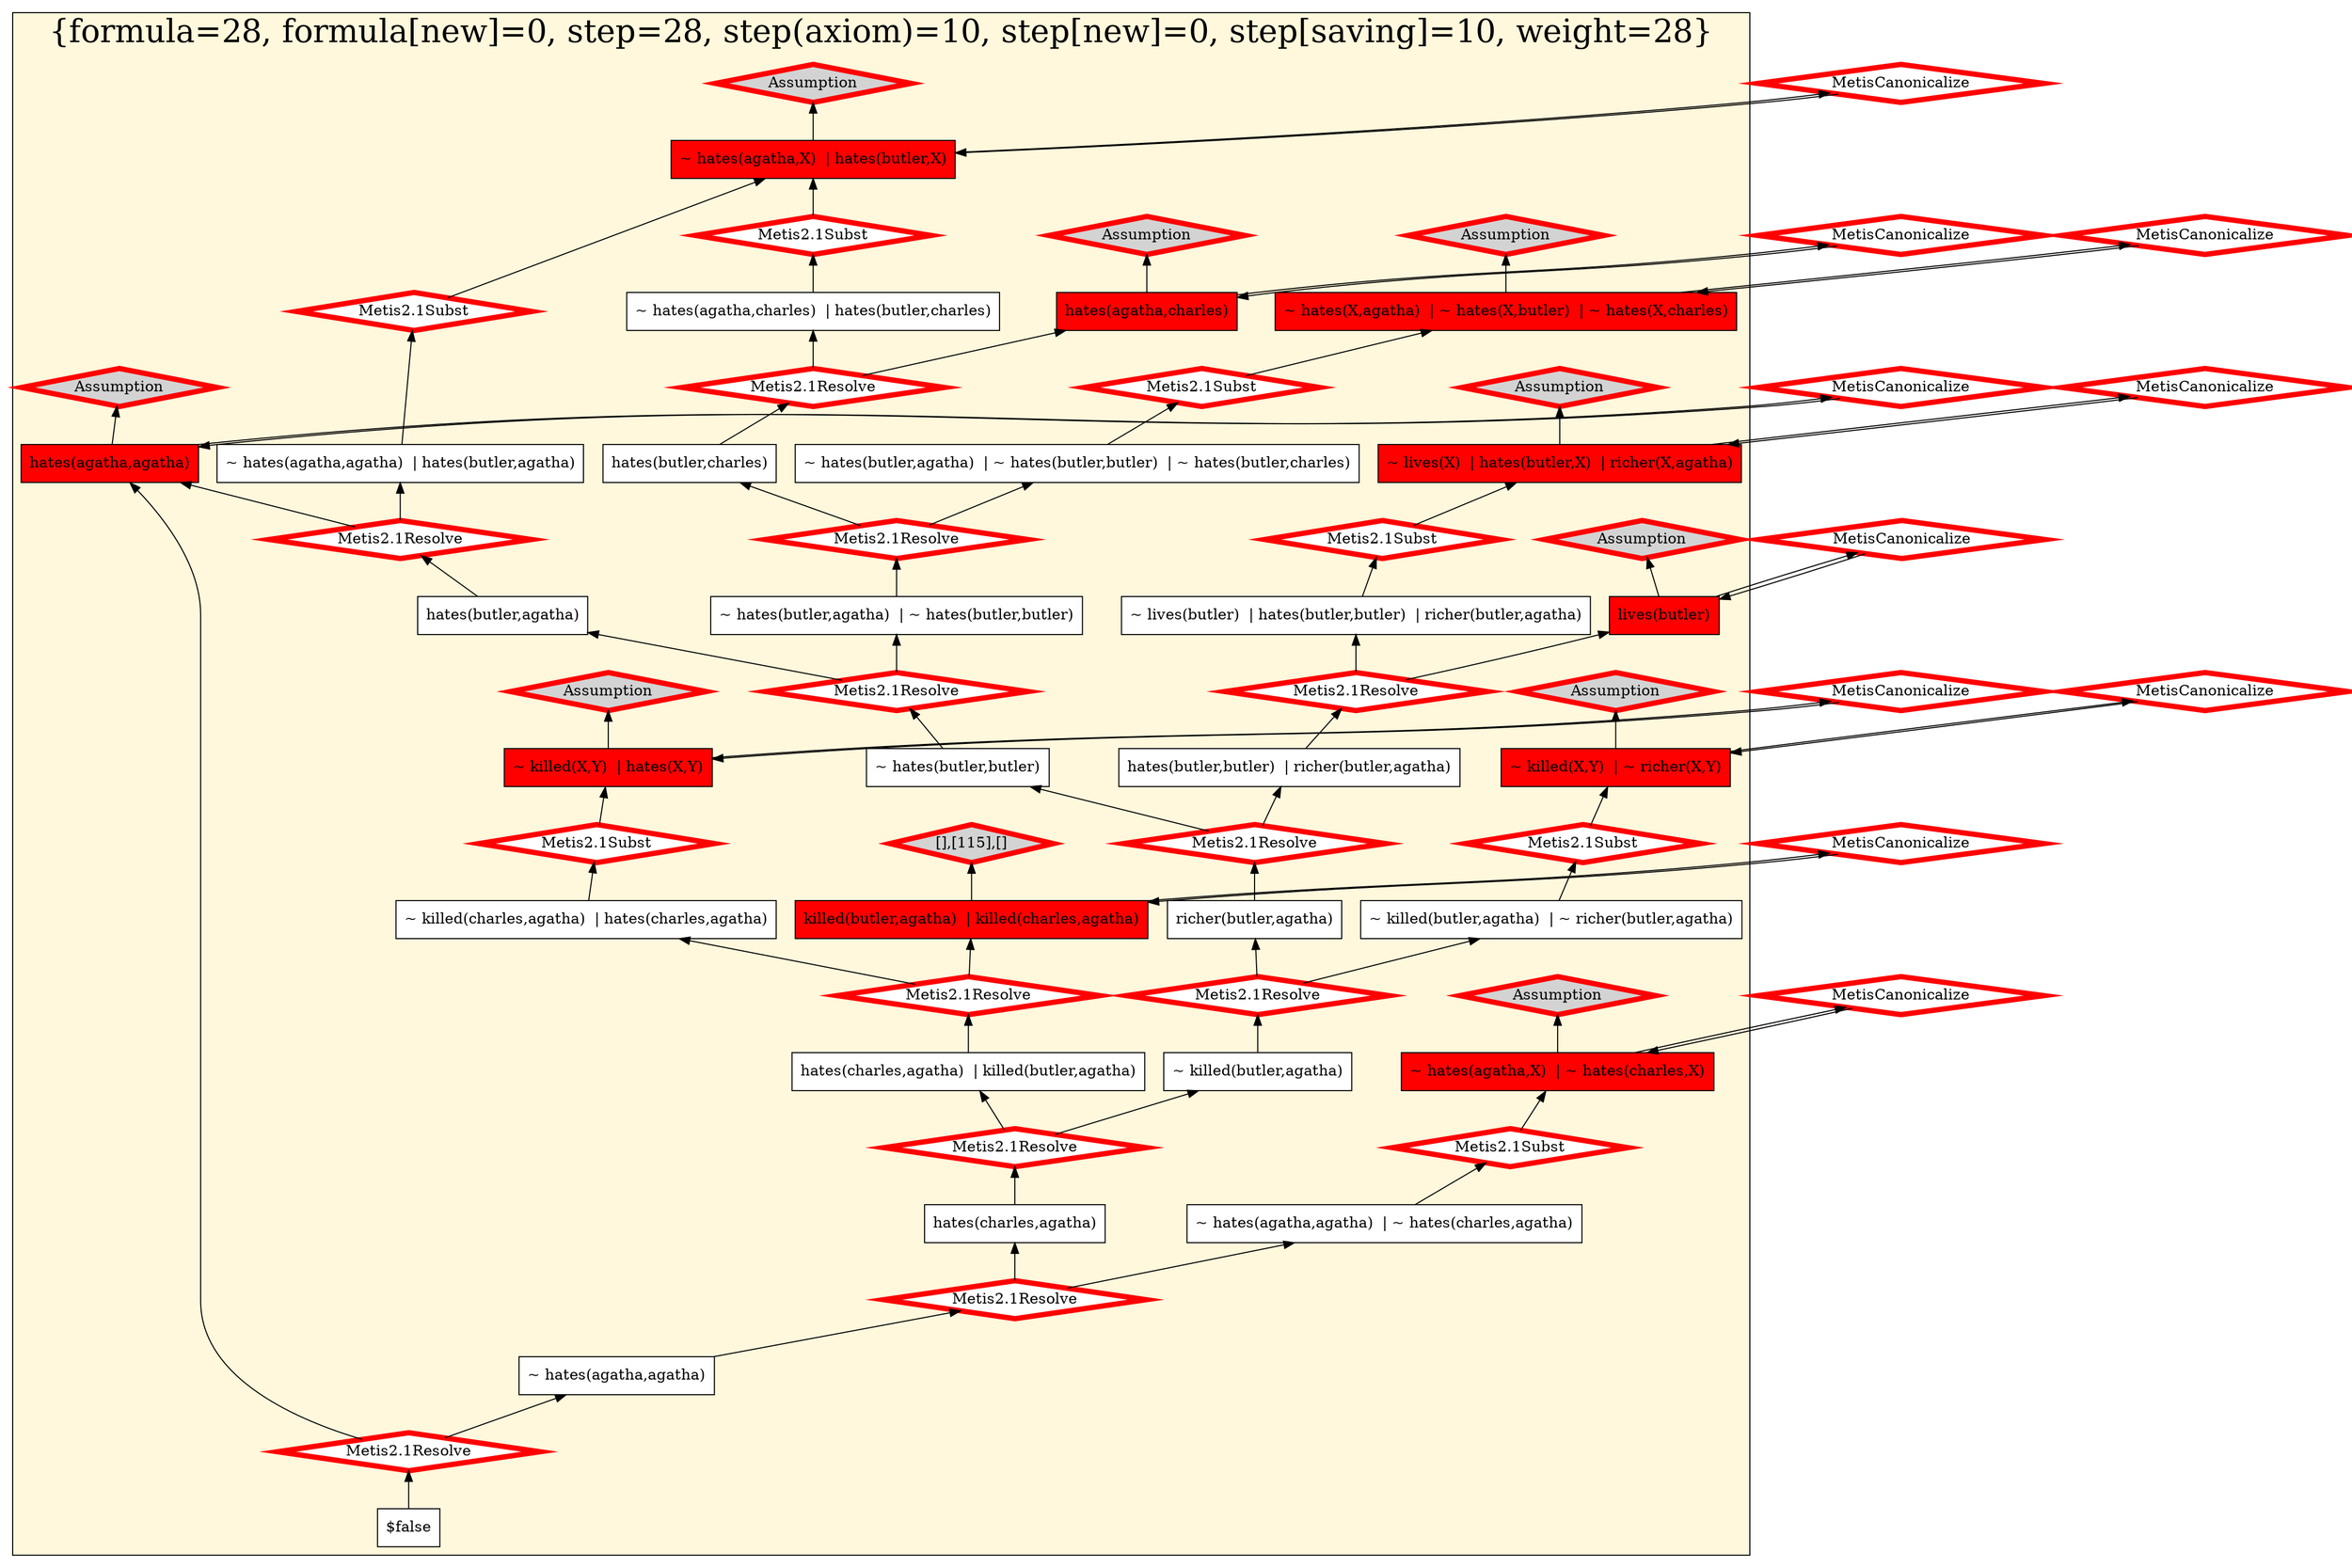digraph g 
{ rankdir=BT;
   
  "x_206" [ color="black" shape="box" label="hates(butler,agatha)" fillcolor="white" style="filled"  ];
  "x_3" [ color="black" shape="box" label="lives(butler)" fillcolor="red" style="filled"  ];
  "x_392" [ color="black" shape="box" label="~ hates(X,agatha)  | ~ hates(X,butler)  | ~ hates(X,charles)" fillcolor="red" style="filled"  ];
  "x_225" [ color="black" shape="box" label="hates(agatha,charles)" fillcolor="red" style="filled"  ];
  "x_213" [ color="black" shape="box" label="~ lives(X)  | richer(X,agatha)  | hates(butler,X)" fillcolor="red" style="filled"  ];
  "x_148" [ color="black" shape="box" label="richer(butler,agatha)" fillcolor="white" style="filled"  ];
  "x_336" [ color="black" shape="box" label="hates(agatha,agatha)" fillcolor="red" style="filled"  ];
  "x_82" [ color="black" shape="box" label="~ hates(agatha,X)  | hates(butler,X)" fillcolor="red" style="filled"  ];
  "x_38" [ color="black" shape="box" label="~ hates(agatha,agatha)  | ~ hates(charles,agatha)" fillcolor="white" style="filled"  ];
  "x_152" [ color="black" shape="box" label="hates(butler,charles)" fillcolor="white" style="filled"  ];
  "x_39" [ color="black" shape="box" label="~ killed(X,Y)  | hates(X,Y)" fillcolor="red" style="filled"  ];
  "x_390" [ color="black" shape="box" label="~ killed(X,Y)  | ~ richer(X,Y)" fillcolor="red" style="filled"  ];
  "x_39" [ color="black" shape="box" label="~ killed(X,Y)  | hates(X,Y)" fillcolor="red" style="filled"  ];
  "x_231" [ color="black" shape="box" label="~ hates(agatha,agatha)" fillcolor="white" style="filled"  ];
  "x_234" [ color="black" shape="box" label="~ killed(charles,agatha)  | hates(charles,agatha)" fillcolor="white" style="filled"  ];
  "x_392" [ color="black" shape="box" label="~ hates(X,agatha)  | ~ hates(X,butler)  | ~ hates(X,charles)" fillcolor="red" style="filled"  ];
  "x_213" [ color="black" shape="box" label="~ lives(X)  | hates(butler,X)  | richer(X,agatha)" fillcolor="red" style="filled"  ];
  "x_82" [ color="black" shape="box" label="~ hates(agatha,X)  | hates(butler,X)" fillcolor="red" style="filled"  ];
  "x_211" [ color="black" shape="box" label="~ killed(butler,agatha)" fillcolor="white" style="filled"  ];
  "x_266" [ color="black" shape="box" label="~ hates(agatha,charles)  | hates(butler,charles)" fillcolor="white" style="filled"  ];
  "x_128" [ color="black" shape="box" label="~ hates(agatha,agatha)  | hates(butler,agatha)" fillcolor="white" style="filled"  ];
  "x_130" [ color="black" shape="box" label="hates(butler,butler)  | richer(butler,agatha)" fillcolor="white" style="filled"  ];
  "x_439" [ color="black" shape="box" label="~ killed(butler,agatha)  | ~ richer(butler,agatha)" fillcolor="white" style="filled"  ];
  "x_125" [ color="black" shape="box" label="hates(charles,agatha)" fillcolor="white" style="filled"  ];
  "x_183" [ color="black" shape="box" label="~ lives(butler)  | hates(butler,butler)  | richer(butler,agatha)" fillcolor="white" style="filled"  ];
  "x_336" [ color="black" shape="box" label="hates(agatha,agatha)" fillcolor="red" style="filled"  ];
  "x_383" [ color="black" shape="box" label="~ hates(agatha,X)  | ~ hates(charles,X)" fillcolor="red" style="filled"  ];
  "x_185" [ color="black" shape="box" label="~ hates(butler,agatha)  | ~ hates(butler,butler)  | ~ hates(butler,charles)" fillcolor="white" style="filled"  ];
  "x_225" [ color="black" shape="box" label="hates(agatha,charles)" fillcolor="red" style="filled"  ];
  "x_115" [ color="black" shape="box" label="killed(butler,agatha)  | killed(charles,agatha)" fillcolor="red" style="filled"  ];
  "x_2" [ color="black" shape="box" label="$false" fillcolor="white" style="filled"  ];
  "x_224" [ color="black" shape="box" label="hates(charles,agatha)  | killed(butler,agatha)" fillcolor="white" style="filled"  ];
  "x_390" [ color="black" shape="box" label="~ killed(X,Y)  | ~ richer(X,Y)" fillcolor="red" style="filled"  ];
  "x_115" [ color="black" shape="box" label="killed(butler,agatha)  | killed(charles,agatha)" fillcolor="red" style="filled"  ];
  "x_3" [ color="black" shape="box" label="lives(butler)" fillcolor="red" style="filled"  ];
  "x_383" [ color="black" shape="box" label="~ hates(agatha,X)  | ~ hates(charles,X)" fillcolor="red" style="filled"  ];
  "x_98" [ color="black" shape="box" label="~ hates(butler,butler)" fillcolor="white" style="filled"  ];
  "x_379" [ color="black" shape="box" label="~ hates(butler,agatha)  | ~ hates(butler,butler)" fillcolor="white" style="filled"  ];
  "-7f2be617:1240b4a10d1:-47af" [ URL="http://browser.inference-web.org/iwbrowser/BrowseNodeSet?url=http%3A%2F%2Finference-web.org%2Fproofs%2Ftptp%2FSolutions%2FPUZ%2FPUZ001-1%2FMetis---2.2%2Fanswer.owl%23ns_refute_0_15" color="red" shape="diamond" label="Metis2.1Resolve" fillcolor="white" style="filled" penwidth="5"  ];
  "x_152" -> "-7f2be617:1240b4a10d1:-47af";
  "-7f2be617:1240b4a10d1:-47af" -> "x_225";
  "-7f2be617:1240b4a10d1:-47af" -> "x_266";
  "-7f2be617:1240b4a10d1:-4774" [ URL="http://browser.inference-web.org/iwbrowser/BrowseNodeSet?url=http%3A%2F%2Finference-web.org%2Fproofs%2Ftptp%2FSolutions%2FPUZ%2FPUZ001-1%2FMetis---2.2%2Fanswer.owl%23ns_butler" color="red" shape="diamond" label="Assumption" fillcolor="lightgrey" style="filled" penwidth="5"  ];
  "x_3" -> "-7f2be617:1240b4a10d1:-4774";
  "-7f2be617:1240b4a10d1:-47a6" [ URL="http://browser.inference-web.org/iwbrowser/BrowseNodeSet?url=http%3A%2F%2Finference-web.org%2Fproofs%2Ftptp%2FSolutions%2FPUZ%2FPUZ001-1%2FMetis---2.2%2Fanswer.owl%23ns_refute_0_13" color="red" shape="diamond" label="MetisCanonicalize" fillcolor="white" style="filled" penwidth="5"  ];
  "x_82" -> "-7f2be617:1240b4a10d1:-47a6";
  "-7f2be617:1240b4a10d1:-47a6" -> "x_82";
  "-7f2be617:1240b4a10d1:-477f" [ URL="http://browser.inference-web.org/iwbrowser/BrowseNodeSet?url=http%3A%2F%2Finference-web.org%2Fproofs%2Ftptp%2FSolutions%2FPUZ%2FPUZ001-1%2FMetis---2.2%2Fanswer.owl%23ns_refute_0_9" color="red" shape="diamond" label="MetisCanonicalize" fillcolor="white" style="filled" penwidth="5"  ];
  "x_213" -> "-7f2be617:1240b4a10d1:-477f";
  "-7f2be617:1240b4a10d1:-477f" -> "x_213";
  "-7f2be617:1240b4a10d1:-4764" [ URL="http://browser.inference-web.org/iwbrowser/BrowseNodeSet?url=http%3A%2F%2Finference-web.org%2Fproofs%2Ftptp%2FSolutions%2FPUZ%2FPUZ001-1%2FMetis---2.2%2Fanswer.owl%23ns_killer_hates_victim" color="red" shape="diamond" label="Assumption" fillcolor="lightgrey" style="filled" penwidth="5"  ];
  "x_39" -> "-7f2be617:1240b4a10d1:-4764";
  "-7f2be617:1240b4a10d1:-47b6" [ URL="http://browser.inference-web.org/iwbrowser/BrowseNodeSet?url=http%3A%2F%2Finference-web.org%2Fproofs%2Ftptp%2FSolutions%2FPUZ%2FPUZ001-1%2FMetis---2.2%2Fanswer.owl%23ns_refute_0_16" color="red" shape="diamond" label="MetisCanonicalize" fillcolor="white" style="filled" penwidth="5"  ];
  "x_392" -> "-7f2be617:1240b4a10d1:-47b6";
  "-7f2be617:1240b4a10d1:-47b6" -> "x_392";
  "-7f2be617:1240b4a10d1:-47bf" [ URL="http://browser.inference-web.org/iwbrowser/BrowseNodeSet?url=http%3A%2F%2Finference-web.org%2Fproofs%2Ftptp%2FSolutions%2FPUZ%2FPUZ001-1%2FMetis---2.2%2Fanswer.owl%23ns_refute_0_18" color="red" shape="diamond" label="Metis2.1Resolve" fillcolor="white" style="filled" penwidth="5"  ];
  "x_379" -> "-7f2be617:1240b4a10d1:-47bf";
  "-7f2be617:1240b4a10d1:-47bf" -> "x_152";
  "-7f2be617:1240b4a10d1:-47bf" -> "x_185";
  "-7f2be617:1240b4a10d1:-478f" [ URL="http://browser.inference-web.org/iwbrowser/BrowseNodeSet?url=http%3A%2F%2Finference-web.org%2Fproofs%2Ftptp%2FSolutions%2FPUZ%2FPUZ001-1%2FMetis---2.2%2Fanswer.owl%23ns_refute_0_19" color="red" shape="diamond" label="MetisCanonicalize" fillcolor="white" style="filled" penwidth="5"  ];
  "x_336" -> "-7f2be617:1240b4a10d1:-478f";
  "-7f2be617:1240b4a10d1:-478f" -> "x_336";
  "-7f2be617:1240b4a10d1:-477b" [ URL="http://browser.inference-web.org/iwbrowser/BrowseNodeSet?url=http%3A%2F%2Finference-web.org%2Fproofs%2Ftptp%2FSolutions%2FPUZ%2FPUZ001-1%2FMetis---2.2%2Fanswer.owl%23ns_butler_hates_poor" color="red" shape="diamond" label="Assumption" fillcolor="lightgrey" style="filled" penwidth="5"  ];
  "x_213" -> "-7f2be617:1240b4a10d1:-477b";
  "-7f2be617:1240b4a10d1:-479f" [ URL="http://browser.inference-web.org/iwbrowser/BrowseNodeSet?url=http%3A%2F%2Finference-web.org%2Fproofs%2Ftptp%2FSolutions%2FPUZ%2FPUZ001-1%2FMetis---2.2%2Fanswer.owl%23ns_refute_0_12" color="red" shape="diamond" label="MetisCanonicalize" fillcolor="white" style="filled" penwidth="5"  ];
  "x_225" -> "-7f2be617:1240b4a10d1:-479f";
  "-7f2be617:1240b4a10d1:-479f" -> "x_225";
  "-7f2be617:1240b4a10d1:-4793" [ URL="http://browser.inference-web.org/iwbrowser/BrowseNodeSet?url=http%3A%2F%2Finference-web.org%2Fproofs%2Ftptp%2FSolutions%2FPUZ%2FPUZ001-1%2FMetis---2.2%2Fanswer.owl%23ns_refute_0_20" color="red" shape="diamond" label="Metis2.1Subst" fillcolor="white" style="filled" penwidth="5"  ];
  "x_128" -> "-7f2be617:1240b4a10d1:-4793";
  "-7f2be617:1240b4a10d1:-4793" -> "x_82";
  "-7f2be617:1240b4a10d1:-476c" [ URL="http://browser.inference-web.org/iwbrowser/BrowseNodeSet?url=http%3A%2F%2Finference-web.org%2Fproofs%2Ftptp%2FSolutions%2FPUZ%2FPUZ001-1%2FMetis---2.2%2Fanswer.owl%23ns_refute_0_4" color="red" shape="diamond" label="Metis2.1Subst" fillcolor="white" style="filled" penwidth="5"  ];
  "x_234" -> "-7f2be617:1240b4a10d1:-476c";
  "-7f2be617:1240b4a10d1:-476c" -> "x_39";
  "-7f2be617:1240b4a10d1:-4768" [ URL="http://browser.inference-web.org/iwbrowser/BrowseNodeSet?url=http%3A%2F%2Finference-web.org%2Fproofs%2Ftptp%2FSolutions%2FPUZ%2FPUZ001-1%2FMetis---2.2%2Fanswer.owl%23ns_refute_0_3" color="red" shape="diamond" label="MetisCanonicalize" fillcolor="white" style="filled" penwidth="5"  ];
  "x_39" -> "-7f2be617:1240b4a10d1:-4768";
  "-7f2be617:1240b4a10d1:-4768" -> "x_39";
  "-7f2be617:1240b4a10d1:-47c9" [ URL="http://browser.inference-web.org/iwbrowser/BrowseNodeSet?url=http%3A%2F%2Finference-web.org%2Fproofs%2Ftptp%2FSolutions%2FPUZ%2FPUZ001-1%2FMetis---2.2%2Fanswer.owl%23ns_refute_0_23" color="red" shape="diamond" label="Metis2.1Resolve" fillcolor="white" style="filled" penwidth="5"  ];
  "x_148" -> "-7f2be617:1240b4a10d1:-47c9";
  "-7f2be617:1240b4a10d1:-47c9" -> "x_98";
  "-7f2be617:1240b4a10d1:-47c9" -> "x_130";
  "-7f2be617:1240b4a10d1:-47d0" [ URL="http://browser.inference-web.org/iwbrowser/BrowseNodeSet?url=http%3A%2F%2Finference-web.org%2Fproofs%2Ftptp%2FSolutions%2FPUZ%2FPUZ001-1%2FMetis---2.2%2Fanswer.owl%23ns_refute_0_6" color="red" shape="diamond" label="MetisCanonicalize" fillcolor="white" style="filled" penwidth="5"  ];
  "x_390" -> "-7f2be617:1240b4a10d1:-47d0";
  "-7f2be617:1240b4a10d1:-47d0" -> "x_390";
  "-7f2be617:1240b4a10d1:-47c4" [ URL="http://browser.inference-web.org/iwbrowser/BrowseNodeSet?url=http%3A%2F%2Finference-web.org%2Fproofs%2Ftptp%2FSolutions%2FPUZ%2FPUZ001-1%2FMetis---2.2%2Fanswer.owl%23ns_refute_0_22" color="red" shape="diamond" label="Metis2.1Resolve" fillcolor="white" style="filled" penwidth="5"  ];
  "x_98" -> "-7f2be617:1240b4a10d1:-47c4";
  "-7f2be617:1240b4a10d1:-47c4" -> "x_206";
  "-7f2be617:1240b4a10d1:-47c4" -> "x_379";
  "-7f2be617:1240b4a10d1:-47d9" [ URL="http://browser.inference-web.org/iwbrowser/BrowseNodeSet?url=http%3A%2F%2Finference-web.org%2Fproofs%2Ftptp%2FSolutions%2FPUZ%2FPUZ001-1%2FMetis---2.2%2Fanswer.owl%23ns_refute_0_24" color="red" shape="diamond" label="Metis2.1Resolve" fillcolor="white" style="filled" penwidth="5"  ];
  "x_211" -> "-7f2be617:1240b4a10d1:-47d9";
  "-7f2be617:1240b4a10d1:-47d9" -> "x_148";
  "-7f2be617:1240b4a10d1:-47d9" -> "x_439";
  "-7f2be617:1240b4a10d1:-4778" [ URL="http://browser.inference-web.org/iwbrowser/BrowseNodeSet?url=http%3A%2F%2Finference-web.org%2Fproofs%2Ftptp%2FSolutions%2FPUZ%2FPUZ001-1%2FMetis---2.2%2Fanswer.owl%23ns_refute_0_8" color="red" shape="diamond" label="MetisCanonicalize" fillcolor="white" style="filled" penwidth="5"  ];
  "x_3" -> "-7f2be617:1240b4a10d1:-4778";
  "-7f2be617:1240b4a10d1:-4778" -> "x_3";
  "-7f2be617:1240b4a10d1:-47aa" [ URL="http://browser.inference-web.org/iwbrowser/BrowseNodeSet?url=http%3A%2F%2Finference-web.org%2Fproofs%2Ftptp%2FSolutions%2FPUZ%2FPUZ001-1%2FMetis---2.2%2Fanswer.owl%23ns_refute_0_14" color="red" shape="diamond" label="Metis2.1Subst" fillcolor="white" style="filled" penwidth="5"  ];
  "x_266" -> "-7f2be617:1240b4a10d1:-47aa";
  "-7f2be617:1240b4a10d1:-47aa" -> "x_82";
  "-7f2be617:1240b4a10d1:-47d4" [ URL="http://browser.inference-web.org/iwbrowser/BrowseNodeSet?url=http%3A%2F%2Finference-web.org%2Fproofs%2Ftptp%2FSolutions%2FPUZ%2FPUZ001-1%2FMetis---2.2%2Fanswer.owl%23ns_refute_0_7" color="red" shape="diamond" label="Metis2.1Subst" fillcolor="white" style="filled" penwidth="5"  ];
  "x_439" -> "-7f2be617:1240b4a10d1:-47d4";
  "-7f2be617:1240b4a10d1:-47d4" -> "x_390";
  "-7f2be617:1240b4a10d1:-47a2" [ URL="http://browser.inference-web.org/iwbrowser/BrowseNodeSet?url=http%3A%2F%2Finference-web.org%2Fproofs%2Ftptp%2FSolutions%2FPUZ%2FPUZ001-1%2FMetis---2.2%2Fanswer.owl%23ns_same_hates" color="red" shape="diamond" label="Assumption" fillcolor="lightgrey" style="filled" penwidth="5"  ];
  "x_82" -> "-7f2be617:1240b4a10d1:-47a2";
  "-7f2be617:1240b4a10d1:-4783" [ URL="http://browser.inference-web.org/iwbrowser/BrowseNodeSet?url=http%3A%2F%2Finference-web.org%2Fproofs%2Ftptp%2FSolutions%2FPUZ%2FPUZ001-1%2FMetis---2.2%2Fanswer.owl%23ns_refute_0_10" color="red" shape="diamond" label="Metis2.1Subst" fillcolor="white" style="filled" penwidth="5"  ];
  "x_183" -> "-7f2be617:1240b4a10d1:-4783";
  "-7f2be617:1240b4a10d1:-4783" -> "x_213";
  "-7f2be617:1240b4a10d1:-4761" [ URL="http://browser.inference-web.org/iwbrowser/BrowseNodeSet?url=http%3A%2F%2Finference-web.org%2Fproofs%2Ftptp%2FSolutions%2FPUZ%2FPUZ001-1%2FMetis---2.2%2Fanswer.owl%23ns_refute_0_2" color="red" shape="diamond" label="MetisCanonicalize" fillcolor="white" style="filled" penwidth="5"  ];
  "x_115" -> "-7f2be617:1240b4a10d1:-4761";
  "-7f2be617:1240b4a10d1:-4761" -> "x_115";
  "-7f2be617:1240b4a10d1:-47ba" [ URL="http://browser.inference-web.org/iwbrowser/BrowseNodeSet?url=http%3A%2F%2Finference-web.org%2Fproofs%2Ftptp%2FSolutions%2FPUZ%2FPUZ001-1%2FMetis---2.2%2Fanswer.owl%23ns_refute_0_17" color="red" shape="diamond" label="Metis2.1Subst" fillcolor="white" style="filled" penwidth="5"  ];
  "x_185" -> "-7f2be617:1240b4a10d1:-47ba";
  "-7f2be617:1240b4a10d1:-47ba" -> "x_392";
  "-7f2be617:1240b4a10d1:-479b" [ URL="http://browser.inference-web.org/iwbrowser/BrowseNodeSet?url=http%3A%2F%2Finference-web.org%2Fproofs%2Ftptp%2FSolutions%2FPUZ%2FPUZ001-1%2FMetis---2.2%2Fanswer.owl%23ns_agatha_hates_charles" color="red" shape="diamond" label="Assumption" fillcolor="lightgrey" style="filled" penwidth="5"  ];
  "x_225" -> "-7f2be617:1240b4a10d1:-479b";
  "-7f2be617:1240b4a10d1:-4771" [ URL="http://browser.inference-web.org/iwbrowser/BrowseNodeSet?url=http%3A%2F%2Finference-web.org%2Fproofs%2Ftptp%2FSolutions%2FPUZ%2FPUZ001-1%2FMetis---2.2%2Fanswer.owl%23ns_refute_0_5" color="red" shape="diamond" label="Metis2.1Resolve" fillcolor="white" style="filled" penwidth="5"  ];
  "x_224" -> "-7f2be617:1240b4a10d1:-4771";
  "-7f2be617:1240b4a10d1:-4771" -> "x_115";
  "-7f2be617:1240b4a10d1:-4771" -> "x_234";
  "-7f2be617:1240b4a10d1:-47e5" [ URL="http://browser.inference-web.org/iwbrowser/BrowseNodeSet?url=http%3A%2F%2Finference-web.org%2Fproofs%2Ftptp%2FSolutions%2FPUZ%2FPUZ001-1%2FMetis---2.2%2Fanswer.owl%23ns_refute_0_0" color="red" shape="diamond" label="MetisCanonicalize" fillcolor="white" style="filled" penwidth="5"  ];
  "x_383" -> "-7f2be617:1240b4a10d1:-47e5";
  "-7f2be617:1240b4a10d1:-47e5" -> "x_383";
  "-7f2be617:1240b4a10d1:-47b2" [ URL="http://browser.inference-web.org/iwbrowser/BrowseNodeSet?url=http%3A%2F%2Finference-web.org%2Fproofs%2Ftptp%2FSolutions%2FPUZ%2FPUZ001-1%2FMetis---2.2%2Fanswer.owl%23ns_no_one_hates_everyone" color="red" shape="diamond" label="Assumption" fillcolor="lightgrey" style="filled" penwidth="5"  ];
  "x_392" -> "-7f2be617:1240b4a10d1:-47b2";
  "-7f2be617:1240b4a10d1:-47cc" [ URL="http://browser.inference-web.org/iwbrowser/BrowseNodeSet?url=http%3A%2F%2Finference-web.org%2Fproofs%2Ftptp%2FSolutions%2FPUZ%2FPUZ001-1%2FMetis---2.2%2Fanswer.owl%23ns_poorer_killer" color="red" shape="diamond" label="Assumption" fillcolor="lightgrey" style="filled" penwidth="5"  ];
  "x_390" -> "-7f2be617:1240b4a10d1:-47cc";
  "-7f2be617:1240b4a10d1:-47ee" [ URL="http://browser.inference-web.org/iwbrowser/BrowseNodeSet?url=http%3A%2F%2Finference-web.org%2Fproofs%2Ftptp%2FSolutions%2FPUZ%2FPUZ001-1%2FMetis---2.2%2Fanswer.owl%23ns_refute_0_26" color="red" shape="diamond" label="Metis2.1Resolve" fillcolor="white" style="filled" penwidth="5"  ];
  "x_231" -> "-7f2be617:1240b4a10d1:-47ee";
  "-7f2be617:1240b4a10d1:-47ee" -> "x_38";
  "-7f2be617:1240b4a10d1:-47ee" -> "x_125";
  "-7f2be617:1240b4a10d1:-47e1" [ URL="http://browser.inference-web.org/iwbrowser/BrowseNodeSet?url=http%3A%2F%2Finference-web.org%2Fproofs%2Ftptp%2FSolutions%2FPUZ%2FPUZ001-1%2FMetis---2.2%2Fanswer.owl%23ns_different_hates" color="red" shape="diamond" label="Assumption" fillcolor="lightgrey" style="filled" penwidth="5"  ];
  "x_383" -> "-7f2be617:1240b4a10d1:-47e1";
  "-7f2be617:1240b4a10d1:-4798" [ URL="http://browser.inference-web.org/iwbrowser/BrowseNodeSet?url=http%3A%2F%2Finference-web.org%2Fproofs%2Ftptp%2FSolutions%2FPUZ%2FPUZ001-1%2FMetis---2.2%2Fanswer.owl%23ns_refute_0_21" color="red" shape="diamond" label="Metis2.1Resolve" fillcolor="white" style="filled" penwidth="5"  ];
  "x_206" -> "-7f2be617:1240b4a10d1:-4798";
  "-7f2be617:1240b4a10d1:-4798" -> "x_128";
  "-7f2be617:1240b4a10d1:-4798" -> "x_336";
  "-7f2be617:1240b4a10d1:-47de" [ URL="http://browser.inference-web.org/iwbrowser/BrowseNodeSet?url=http%3A%2F%2Finference-web.org%2Fproofs%2Ftptp%2FSolutions%2FPUZ%2FPUZ001-1%2FMetis---2.2%2Fanswer.owl%23ns_refute_0_25" color="red" shape="diamond" label="Metis2.1Resolve" fillcolor="white" style="filled" penwidth="5"  ];
  "x_125" -> "-7f2be617:1240b4a10d1:-47de";
  "-7f2be617:1240b4a10d1:-47de" -> "x_211";
  "-7f2be617:1240b4a10d1:-47de" -> "x_224";
  "-7f2be617:1240b4a10d1:-47e9" [ URL="http://browser.inference-web.org/iwbrowser/BrowseNodeSet?url=http%3A%2F%2Finference-web.org%2Fproofs%2Ftptp%2FSolutions%2FPUZ%2FPUZ001-1%2FMetis---2.2%2Fanswer.owl%23ns_refute_0_1" color="red" shape="diamond" label="Metis2.1Subst" fillcolor="white" style="filled" penwidth="5"  ];
  "x_38" -> "-7f2be617:1240b4a10d1:-47e9";
  "-7f2be617:1240b4a10d1:-47e9" -> "x_383";
  "-7f2be617:1240b4a10d1:-47f3" [ URL="http://browser.inference-web.org/iwbrowser/BrowseNodeSet?url=http%3A%2F%2Finference-web.org%2Fproofs%2Ftptp%2FSolutions%2FPUZ%2FPUZ001-1%2FMetis---2.2%2Fanswer.owl%23answer" color="red" shape="diamond" label="Metis2.1Resolve" fillcolor="white" style="filled" penwidth="5"  ];
  "x_2" -> "-7f2be617:1240b4a10d1:-47f3";
  "-7f2be617:1240b4a10d1:-47f3" -> "x_231";
  "-7f2be617:1240b4a10d1:-47f3" -> "x_336";
  "-7f2be617:1240b4a10d1:-4788" [ URL="http://browser.inference-web.org/iwbrowser/BrowseNodeSet?url=http%3A%2F%2Finference-web.org%2Fproofs%2Ftptp%2FSolutions%2FPUZ%2FPUZ001-1%2FMetis---2.2%2Fanswer.owl%23ns_refute_0_11" color="red" shape="diamond" label="Metis2.1Resolve" fillcolor="white" style="filled" penwidth="5"  ];
  "x_130" -> "-7f2be617:1240b4a10d1:-4788";
  "-7f2be617:1240b4a10d1:-4788" -> "x_3";
  "-7f2be617:1240b4a10d1:-4788" -> "x_183";
  "-7f2be617:1240b4a10d1:-478b" [ URL="http://browser.inference-web.org/iwbrowser/BrowseNodeSet?url=http%3A%2F%2Finference-web.org%2Fproofs%2Ftptp%2FSolutions%2FPUZ%2FPUZ001-1%2FMetis---2.2%2Fanswer.owl%23ns_agatha_hates_agatha" color="red" shape="diamond" label="Assumption" fillcolor="lightgrey" style="filled" penwidth="5"  ];
  "x_336" -> "-7f2be617:1240b4a10d1:-478b";
  "-7f2be617:1240b4a10d1:-475d" [ URL="http://browser.inference-web.org/iwbrowser/BrowseNodeSet?url=http%3A%2F%2Finference-web.org%2Fproofs%2Ftptp%2FSolutions%2FPUZ%2FPUZ001-1%2FMetis---2.2%2Fanswer.owl%23ns_prove_neither_charles_nor_butler_did_it" color="red" shape="diamond" label="[],[115],[]" fillcolor="lightgrey" style="filled" penwidth="5"  ];
  "x_115" -> "-7f2be617:1240b4a10d1:-475d";
  
 subgraph cluster_opt 
{ labelloc=b label="{formula=28, formula[new]=0, step=28, step(axiom)=10, step[new]=0, step[saving]=10, weight=28}" 
 fontsize=30 fillcolor=cornsilk style=filled 
  x_2 ; x_3 ; x_206 ; x_336 ; x_128 ; x_130 ; x_152 ; x_392 ; x_82 ; x_266 ; x_213 ; x_148 ; x_390 ; x_211 ; x_98 ; x_38 ; x_39 ; x_234 ; x_231 ; x_383 ; x_379 ; x_225 ; x_439 ; x_224 ; x_185 ; x_115 ; x_125 ; x_183 ; "-7f2be617:1240b4a10d1:-47af" ;
 "-7f2be617:1240b4a10d1:-4774" ;
 "-7f2be617:1240b4a10d1:-4764" ;
 "-7f2be617:1240b4a10d1:-47bf" ;
 "-7f2be617:1240b4a10d1:-477b" ;
 "-7f2be617:1240b4a10d1:-4793" ;
 "-7f2be617:1240b4a10d1:-476c" ;
 "-7f2be617:1240b4a10d1:-47c9" ;
 "-7f2be617:1240b4a10d1:-47c4" ;
 "-7f2be617:1240b4a10d1:-47d9" ;
 "-7f2be617:1240b4a10d1:-47d4" ;
 "-7f2be617:1240b4a10d1:-47aa" ;
 "-7f2be617:1240b4a10d1:-47a2" ;
 "-7f2be617:1240b4a10d1:-4783" ;
 "-7f2be617:1240b4a10d1:-47ba" ;
 "-7f2be617:1240b4a10d1:-479b" ;
 "-7f2be617:1240b4a10d1:-4771" ;
 "-7f2be617:1240b4a10d1:-47b2" ;
 "-7f2be617:1240b4a10d1:-47cc" ;
 "-7f2be617:1240b4a10d1:-47ee" ;
 "-7f2be617:1240b4a10d1:-47e1" ;
 "-7f2be617:1240b4a10d1:-4798" ;
 "-7f2be617:1240b4a10d1:-47de" ;
 "-7f2be617:1240b4a10d1:-47e9" ;
 "-7f2be617:1240b4a10d1:-47f3" ;
 "-7f2be617:1240b4a10d1:-4788" ;
 "-7f2be617:1240b4a10d1:-478b" ;
 "-7f2be617:1240b4a10d1:-475d" ;
 
}
 
}
